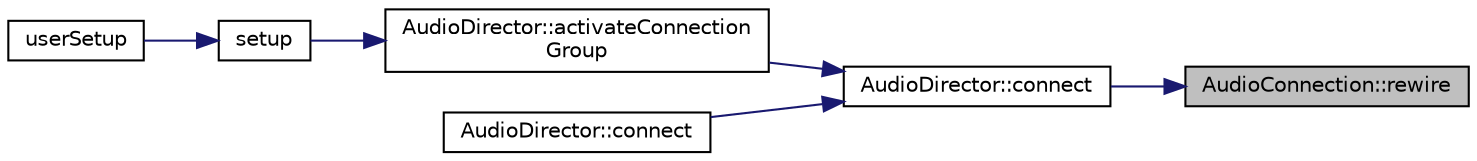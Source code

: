 digraph "AudioConnection::rewire"
{
 // LATEX_PDF_SIZE
  edge [fontname="Helvetica",fontsize="10",labelfontname="Helvetica",labelfontsize="10"];
  node [fontname="Helvetica",fontsize="10",shape=record];
  rankdir="RL";
  Node1 [label="AudioConnection::rewire",height=0.2,width=0.4,color="black", fillcolor="grey75", style="filled", fontcolor="black",tooltip=" "];
  Node1 -> Node2 [dir="back",color="midnightblue",fontsize="10",style="solid",fontname="Helvetica"];
  Node2 [label="AudioDirector::connect",height=0.2,width=0.4,color="black", fillcolor="white", style="filled",URL="$class_audio_director.html#ab4957e373e5d9078454d07da471f1d94",tooltip=" "];
  Node2 -> Node3 [dir="back",color="midnightblue",fontsize="10",style="solid",fontname="Helvetica"];
  Node3 [label="AudioDirector::activateConnection\lGroup",height=0.2,width=0.4,color="black", fillcolor="white", style="filled",URL="$class_audio_director.html#abf7bb7f3ee814b6a8b0048427f8e9eb5",tooltip=" "];
  Node3 -> Node4 [dir="back",color="midnightblue",fontsize="10",style="solid",fontname="Helvetica"];
  Node4 [label="setup",height=0.2,width=0.4,color="black", fillcolor="white", style="filled",URL="$main_8cpp.html#a4fc01d736fe50cf5b977f755b675f11d",tooltip=" "];
  Node4 -> Node5 [dir="back",color="midnightblue",fontsize="10",style="solid",fontname="Helvetica"];
  Node5 [label="userSetup",height=0.2,width=0.4,color="black", fillcolor="white", style="filled",URL="$_p_u6050_2_user_functions_8cpp.html#a41681a4f770a4314939bd47e174cab0c",tooltip=" "];
  Node2 -> Node6 [dir="back",color="midnightblue",fontsize="10",style="solid",fontname="Helvetica"];
  Node6 [label="AudioDirector::connect",height=0.2,width=0.4,color="black", fillcolor="white", style="filled",URL="$class_audio_director.html#aac97077a6f47bf2728b8eb8720d9ad49",tooltip=" "];
}
